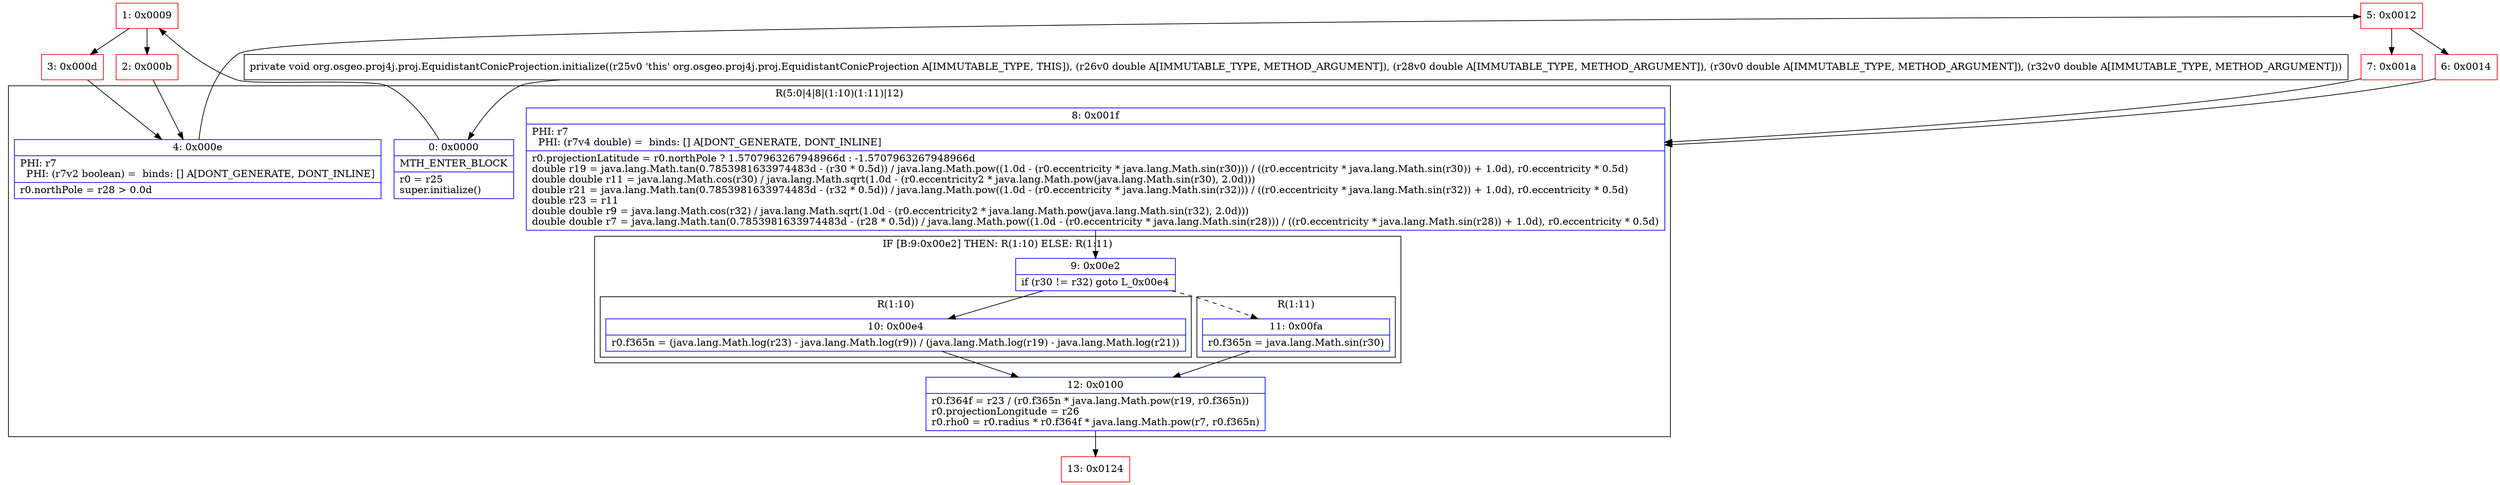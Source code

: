 digraph "CFG fororg.osgeo.proj4j.proj.EquidistantConicProjection.initialize(DDDD)V" {
subgraph cluster_Region_1976143501 {
label = "R(5:0|4|8|(1:10)(1:11)|12)";
node [shape=record,color=blue];
Node_0 [shape=record,label="{0\:\ 0x0000|MTH_ENTER_BLOCK\l|r0 = r25\lsuper.initialize()\l}"];
Node_4 [shape=record,label="{4\:\ 0x000e|PHI: r7 \l  PHI: (r7v2 boolean) =  binds: [] A[DONT_GENERATE, DONT_INLINE]\l|r0.northPole = r28 \> 0.0d\l}"];
Node_8 [shape=record,label="{8\:\ 0x001f|PHI: r7 \l  PHI: (r7v4 double) =  binds: [] A[DONT_GENERATE, DONT_INLINE]\l|r0.projectionLatitude = r0.northPole ? 1.5707963267948966d : \-1.5707963267948966d\ldouble r19 = java.lang.Math.tan(0.7853981633974483d \- (r30 * 0.5d)) \/ java.lang.Math.pow((1.0d \- (r0.eccentricity * java.lang.Math.sin(r30))) \/ ((r0.eccentricity * java.lang.Math.sin(r30)) + 1.0d), r0.eccentricity * 0.5d)\ldouble double r11 = java.lang.Math.cos(r30) \/ java.lang.Math.sqrt(1.0d \- (r0.eccentricity2 * java.lang.Math.pow(java.lang.Math.sin(r30), 2.0d)))\ldouble r21 = java.lang.Math.tan(0.7853981633974483d \- (r32 * 0.5d)) \/ java.lang.Math.pow((1.0d \- (r0.eccentricity * java.lang.Math.sin(r32))) \/ ((r0.eccentricity * java.lang.Math.sin(r32)) + 1.0d), r0.eccentricity * 0.5d)\ldouble r23 = r11\ldouble double r9 = java.lang.Math.cos(r32) \/ java.lang.Math.sqrt(1.0d \- (r0.eccentricity2 * java.lang.Math.pow(java.lang.Math.sin(r32), 2.0d)))\ldouble double r7 = java.lang.Math.tan(0.7853981633974483d \- (r28 * 0.5d)) \/ java.lang.Math.pow((1.0d \- (r0.eccentricity * java.lang.Math.sin(r28))) \/ ((r0.eccentricity * java.lang.Math.sin(r28)) + 1.0d), r0.eccentricity * 0.5d)\l}"];
subgraph cluster_IfRegion_590913142 {
label = "IF [B:9:0x00e2] THEN: R(1:10) ELSE: R(1:11)";
node [shape=record,color=blue];
Node_9 [shape=record,label="{9\:\ 0x00e2|if (r30 != r32) goto L_0x00e4\l}"];
subgraph cluster_Region_1273680534 {
label = "R(1:10)";
node [shape=record,color=blue];
Node_10 [shape=record,label="{10\:\ 0x00e4|r0.f365n = (java.lang.Math.log(r23) \- java.lang.Math.log(r9)) \/ (java.lang.Math.log(r19) \- java.lang.Math.log(r21))\l}"];
}
subgraph cluster_Region_1971753889 {
label = "R(1:11)";
node [shape=record,color=blue];
Node_11 [shape=record,label="{11\:\ 0x00fa|r0.f365n = java.lang.Math.sin(r30)\l}"];
}
}
Node_12 [shape=record,label="{12\:\ 0x0100|r0.f364f = r23 \/ (r0.f365n * java.lang.Math.pow(r19, r0.f365n))\lr0.projectionLongitude = r26\lr0.rho0 = r0.radius * r0.f364f * java.lang.Math.pow(r7, r0.f365n)\l}"];
}
Node_1 [shape=record,color=red,label="{1\:\ 0x0009}"];
Node_2 [shape=record,color=red,label="{2\:\ 0x000b}"];
Node_3 [shape=record,color=red,label="{3\:\ 0x000d}"];
Node_5 [shape=record,color=red,label="{5\:\ 0x0012}"];
Node_6 [shape=record,color=red,label="{6\:\ 0x0014}"];
Node_7 [shape=record,color=red,label="{7\:\ 0x001a}"];
Node_13 [shape=record,color=red,label="{13\:\ 0x0124}"];
MethodNode[shape=record,label="{private void org.osgeo.proj4j.proj.EquidistantConicProjection.initialize((r25v0 'this' org.osgeo.proj4j.proj.EquidistantConicProjection A[IMMUTABLE_TYPE, THIS]), (r26v0 double A[IMMUTABLE_TYPE, METHOD_ARGUMENT]), (r28v0 double A[IMMUTABLE_TYPE, METHOD_ARGUMENT]), (r30v0 double A[IMMUTABLE_TYPE, METHOD_ARGUMENT]), (r32v0 double A[IMMUTABLE_TYPE, METHOD_ARGUMENT])) }"];
MethodNode -> Node_0;
Node_0 -> Node_1;
Node_4 -> Node_5;
Node_8 -> Node_9;
Node_9 -> Node_10;
Node_9 -> Node_11[style=dashed];
Node_10 -> Node_12;
Node_11 -> Node_12;
Node_12 -> Node_13;
Node_1 -> Node_2;
Node_1 -> Node_3;
Node_2 -> Node_4;
Node_3 -> Node_4;
Node_5 -> Node_6;
Node_5 -> Node_7;
Node_6 -> Node_8;
Node_7 -> Node_8;
}

